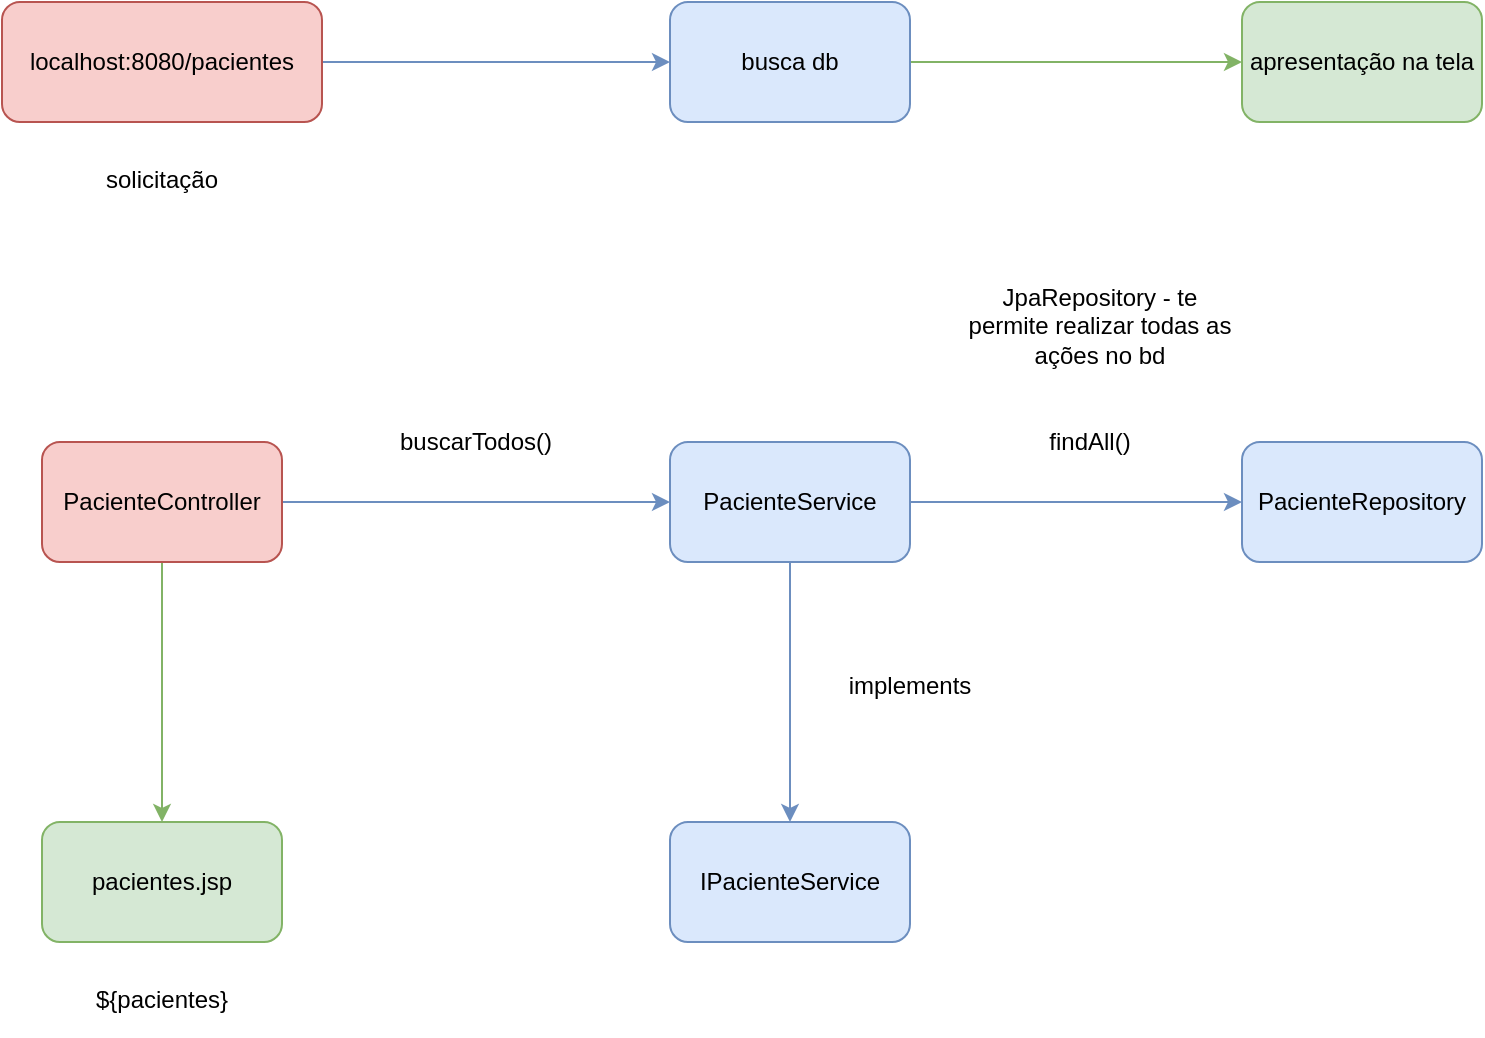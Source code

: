 <mxfile version="10.6.0" type="device"><diagram id="9MvhDQRlp5KuDM_IqUg9" name="Page-1"><mxGraphModel dx="1607" dy="915" grid="1" gridSize="10" guides="1" tooltips="1" connect="1" arrows="1" fold="1" page="1" pageScale="1" pageWidth="1169" pageHeight="827" math="0" shadow="0"><root><mxCell id="0"/><mxCell id="1" parent="0"/><mxCell id="_cfq28_Vzq3f_vqUaU1L-3" value="" style="edgeStyle=orthogonalEdgeStyle;rounded=0;orthogonalLoop=1;jettySize=auto;html=1;fillColor=#dae8fc;strokeColor=#6c8ebf;" edge="1" parent="1" source="_cfq28_Vzq3f_vqUaU1L-1" target="_cfq28_Vzq3f_vqUaU1L-2"><mxGeometry relative="1" as="geometry"/></mxCell><mxCell id="_cfq28_Vzq3f_vqUaU1L-13" value="" style="edgeStyle=orthogonalEdgeStyle;rounded=0;orthogonalLoop=1;jettySize=auto;html=1;fillColor=#d5e8d4;strokeColor=#82b366;" edge="1" parent="1" source="_cfq28_Vzq3f_vqUaU1L-1" target="_cfq28_Vzq3f_vqUaU1L-12"><mxGeometry relative="1" as="geometry"/></mxCell><mxCell id="_cfq28_Vzq3f_vqUaU1L-1" value="PacienteController" style="rounded=1;whiteSpace=wrap;html=1;fillColor=#f8cecc;strokeColor=#b85450;" vertex="1" parent="1"><mxGeometry x="150" y="310" width="120" height="60" as="geometry"/></mxCell><mxCell id="_cfq28_Vzq3f_vqUaU1L-12" value="pacientes.jsp" style="rounded=1;whiteSpace=wrap;html=1;fillColor=#d5e8d4;strokeColor=#82b366;" vertex="1" parent="1"><mxGeometry x="150" y="500" width="120" height="60" as="geometry"/></mxCell><mxCell id="_cfq28_Vzq3f_vqUaU1L-5" value="" style="edgeStyle=orthogonalEdgeStyle;rounded=0;orthogonalLoop=1;jettySize=auto;html=1;fillColor=#dae8fc;strokeColor=#6c8ebf;" edge="1" parent="1" source="_cfq28_Vzq3f_vqUaU1L-2" target="_cfq28_Vzq3f_vqUaU1L-4"><mxGeometry relative="1" as="geometry"/></mxCell><mxCell id="_cfq28_Vzq3f_vqUaU1L-8" value="" style="edgeStyle=orthogonalEdgeStyle;rounded=0;orthogonalLoop=1;jettySize=auto;html=1;fillColor=#dae8fc;strokeColor=#6c8ebf;" edge="1" parent="1" source="_cfq28_Vzq3f_vqUaU1L-2" target="_cfq28_Vzq3f_vqUaU1L-7"><mxGeometry relative="1" as="geometry"/></mxCell><mxCell id="_cfq28_Vzq3f_vqUaU1L-2" value="PacienteService" style="rounded=1;whiteSpace=wrap;html=1;fillColor=#dae8fc;strokeColor=#6c8ebf;" vertex="1" parent="1"><mxGeometry x="464" y="310" width="120" height="60" as="geometry"/></mxCell><mxCell id="_cfq28_Vzq3f_vqUaU1L-7" value="PacienteRepository" style="rounded=1;whiteSpace=wrap;html=1;fillColor=#dae8fc;strokeColor=#6c8ebf;" vertex="1" parent="1"><mxGeometry x="750" y="310" width="120" height="60" as="geometry"/></mxCell><mxCell id="_cfq28_Vzq3f_vqUaU1L-4" value="IPacienteService" style="rounded=1;whiteSpace=wrap;html=1;fillColor=#dae8fc;strokeColor=#6c8ebf;" vertex="1" parent="1"><mxGeometry x="464" y="500" width="120" height="60" as="geometry"/></mxCell><mxCell id="_cfq28_Vzq3f_vqUaU1L-6" value="implements" style="text;html=1;strokeColor=none;fillColor=none;align=center;verticalAlign=middle;whiteSpace=wrap;rounded=0;" vertex="1" parent="1"><mxGeometry x="539" y="413" width="90" height="37" as="geometry"/></mxCell><mxCell id="_cfq28_Vzq3f_vqUaU1L-9" value="buscarTodos()" style="text;html=1;strokeColor=none;fillColor=none;align=center;verticalAlign=middle;whiteSpace=wrap;rounded=0;" vertex="1" parent="1"><mxGeometry x="322" y="291.5" width="90" height="37" as="geometry"/></mxCell><mxCell id="_cfq28_Vzq3f_vqUaU1L-10" value="findAll()" style="text;html=1;strokeColor=none;fillColor=none;align=center;verticalAlign=middle;whiteSpace=wrap;rounded=0;" vertex="1" parent="1"><mxGeometry x="629" y="291.5" width="90" height="37" as="geometry"/></mxCell><mxCell id="_cfq28_Vzq3f_vqUaU1L-11" value="JpaRepository - te permite realizar todas as ações no bd" style="text;html=1;strokeColor=none;fillColor=none;align=center;verticalAlign=middle;whiteSpace=wrap;rounded=0;" vertex="1" parent="1"><mxGeometry x="608" y="212" width="142" height="80" as="geometry"/></mxCell><mxCell id="_cfq28_Vzq3f_vqUaU1L-16" value="${pacientes}" style="text;html=1;strokeColor=none;fillColor=none;align=center;verticalAlign=middle;whiteSpace=wrap;rounded=0;" vertex="1" parent="1"><mxGeometry x="165" y="570" width="90" height="37" as="geometry"/></mxCell><mxCell id="_cfq28_Vzq3f_vqUaU1L-22" value="" style="edgeStyle=orthogonalEdgeStyle;rounded=0;orthogonalLoop=1;jettySize=auto;html=1;fillColor=#d5e8d4;strokeColor=#82b366;" edge="1" parent="1" source="_cfq28_Vzq3f_vqUaU1L-17" target="_cfq28_Vzq3f_vqUaU1L-21"><mxGeometry relative="1" as="geometry"/></mxCell><mxCell id="_cfq28_Vzq3f_vqUaU1L-17" value="busca db" style="rounded=1;whiteSpace=wrap;html=1;fillColor=#dae8fc;strokeColor=#6c8ebf;" vertex="1" parent="1"><mxGeometry x="464" y="90" width="120" height="60" as="geometry"/></mxCell><mxCell id="_cfq28_Vzq3f_vqUaU1L-21" value="apresentação na tela" style="rounded=1;whiteSpace=wrap;html=1;fillColor=#d5e8d4;strokeColor=#82b366;" vertex="1" parent="1"><mxGeometry x="750" y="90" width="120" height="60" as="geometry"/></mxCell><mxCell id="_cfq28_Vzq3f_vqUaU1L-20" style="edgeStyle=orthogonalEdgeStyle;rounded=0;orthogonalLoop=1;jettySize=auto;html=1;entryX=0;entryY=0.5;entryDx=0;entryDy=0;fillColor=#dae8fc;strokeColor=#6c8ebf;" edge="1" parent="1" source="_cfq28_Vzq3f_vqUaU1L-18" target="_cfq28_Vzq3f_vqUaU1L-17"><mxGeometry relative="1" as="geometry"/></mxCell><mxCell id="_cfq28_Vzq3f_vqUaU1L-18" value="localhost:8080/pacientes" style="rounded=1;whiteSpace=wrap;html=1;fillColor=#f8cecc;strokeColor=#b85450;" vertex="1" parent="1"><mxGeometry x="130" y="90" width="160" height="60" as="geometry"/></mxCell><mxCell id="_cfq28_Vzq3f_vqUaU1L-19" value="solicitação" style="text;html=1;strokeColor=none;fillColor=none;align=center;verticalAlign=middle;whiteSpace=wrap;rounded=0;" vertex="1" parent="1"><mxGeometry x="165" y="160" width="90" height="37" as="geometry"/></mxCell></root></mxGraphModel></diagram></mxfile>
